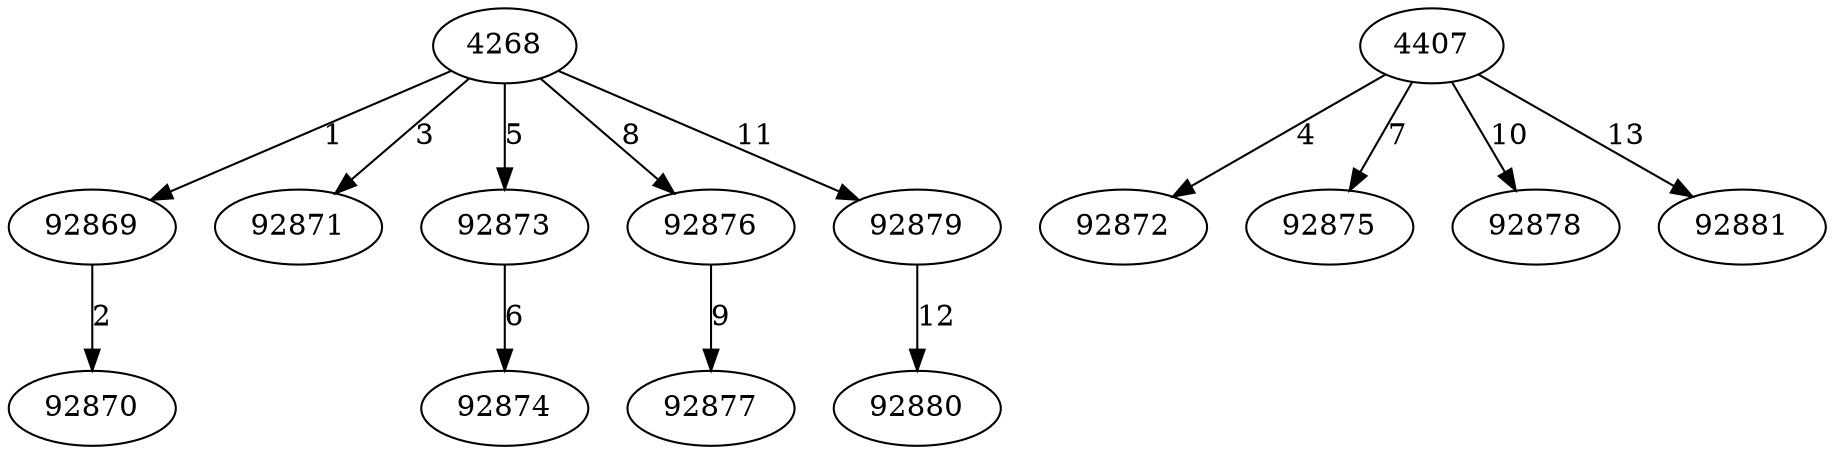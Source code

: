 digraph G {
4268 -> 92869[label="1"];
92869 -> 92870[label="2"];
4268 -> 92871[label="3"];
4407 -> 92872[label="4"];
4268 -> 92873[label="5"];
92873 -> 92874[label="6"];
4407 -> 92875[label="7"];
4268 -> 92876[label="8"];
92876 -> 92877[label="9"];
4407 -> 92878[label="10"];
4268 -> 92879[label="11"];
92879 -> 92880[label="12"];
4407 -> 92881[label="13"];
}
